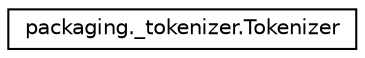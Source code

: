 digraph "Graphical Class Hierarchy"
{
 // LATEX_PDF_SIZE
  edge [fontname="Helvetica",fontsize="10",labelfontname="Helvetica",labelfontsize="10"];
  node [fontname="Helvetica",fontsize="10",shape=record];
  rankdir="LR";
  Node0 [label="packaging._tokenizer.Tokenizer",height=0.2,width=0.4,color="black", fillcolor="white", style="filled",URL="$classpackaging_1_1__tokenizer_1_1Tokenizer.html",tooltip=" "];
}
